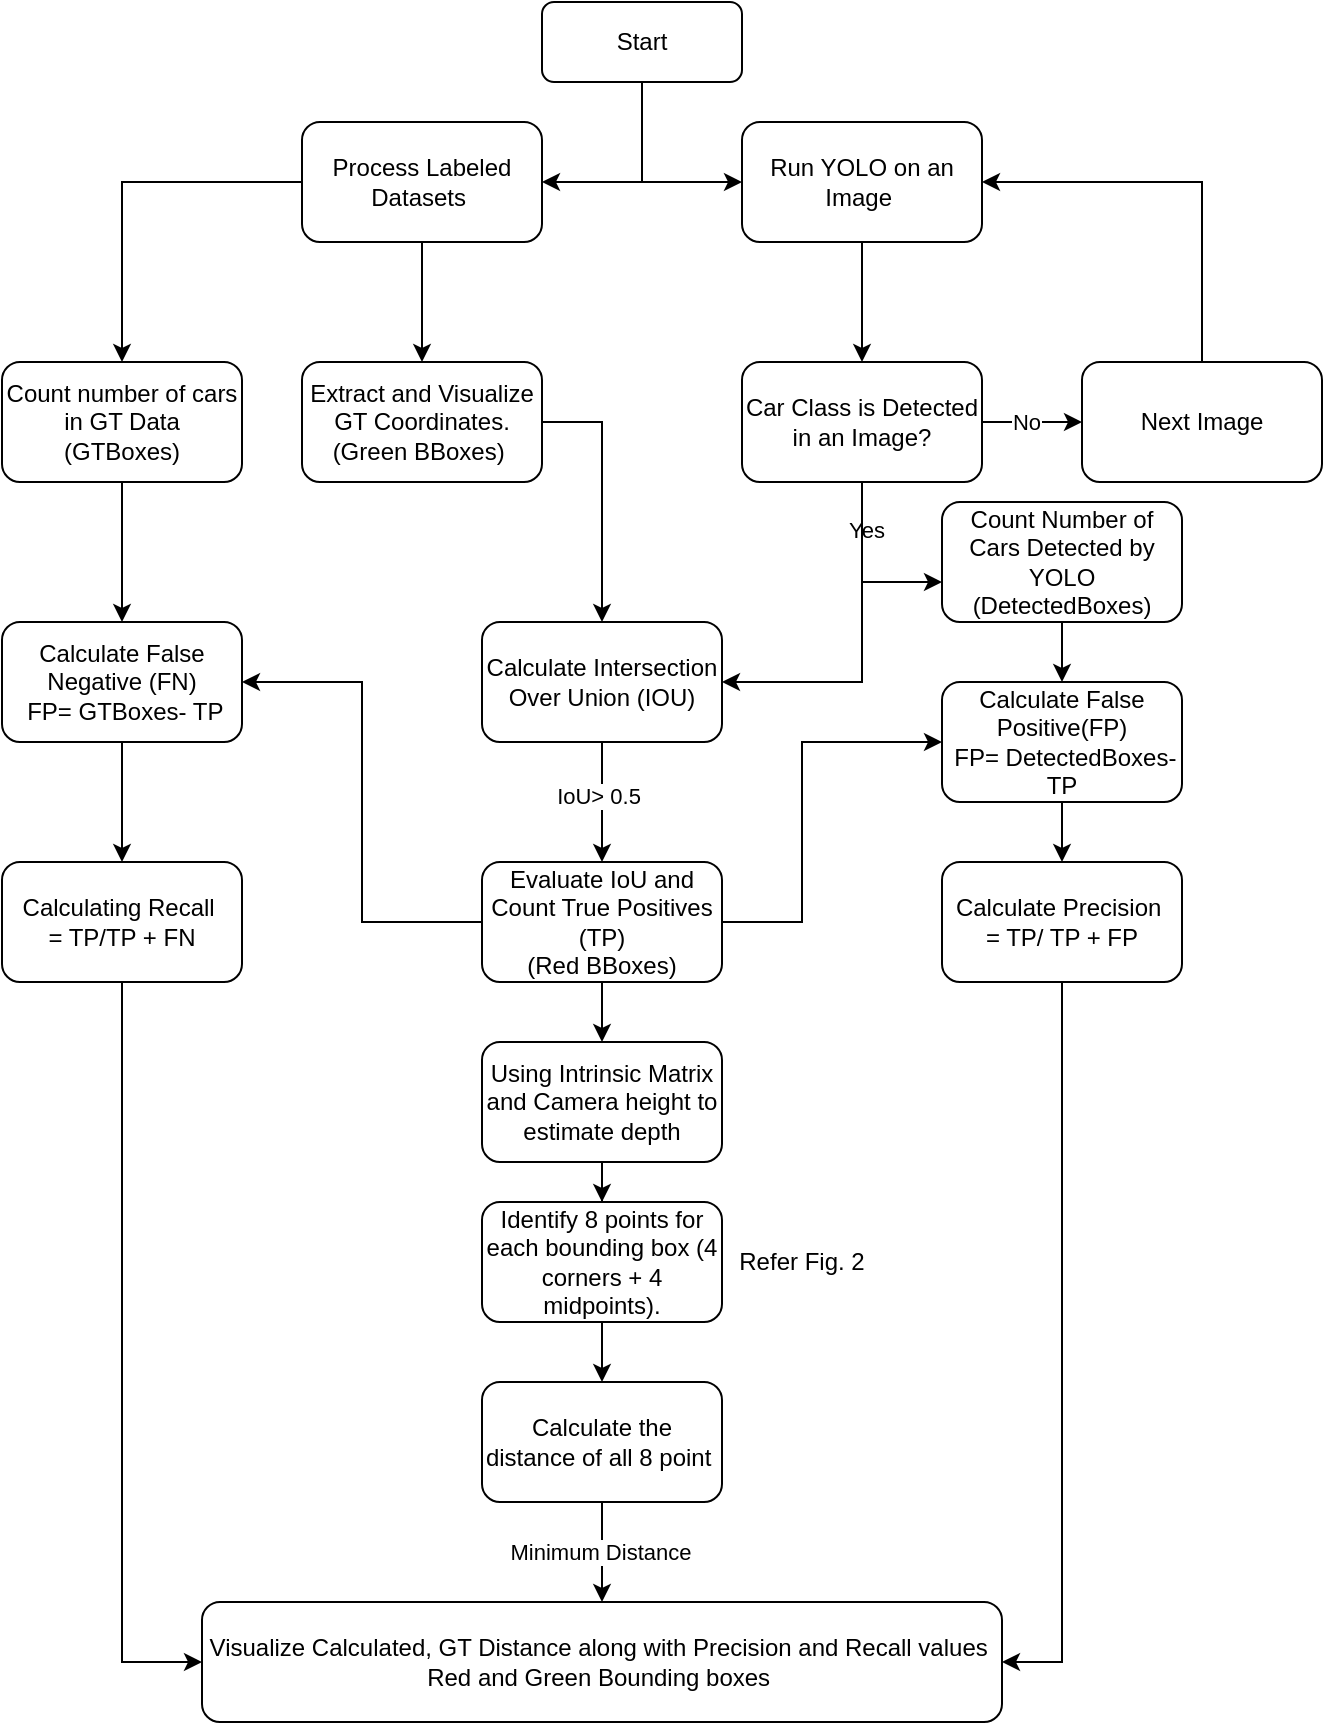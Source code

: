 <mxfile version="26.0.2">
  <diagram name="Page-1" id="iIS1LFro7bLH-GJZMT1k">
    <mxGraphModel dx="1434" dy="738" grid="1" gridSize="10" guides="1" tooltips="1" connect="1" arrows="1" fold="1" page="1" pageScale="1" pageWidth="827" pageHeight="1169" math="0" shadow="0">
      <root>
        <mxCell id="0" />
        <mxCell id="1" parent="0" />
        <mxCell id="0s8KUhowPci_GjtV0Qzg-10" style="edgeStyle=orthogonalEdgeStyle;rounded=0;orthogonalLoop=1;jettySize=auto;html=1;exitX=0.5;exitY=1;exitDx=0;exitDy=0;entryX=0;entryY=0.5;entryDx=0;entryDy=0;" edge="1" parent="1" source="0s8KUhowPci_GjtV0Qzg-1" target="0s8KUhowPci_GjtV0Qzg-3">
          <mxGeometry relative="1" as="geometry">
            <mxPoint x="400" y="140" as="targetPoint" />
          </mxGeometry>
        </mxCell>
        <mxCell id="0s8KUhowPci_GjtV0Qzg-1" value="Start" style="rounded=1;whiteSpace=wrap;html=1;" vertex="1" parent="1">
          <mxGeometry x="350" y="50" width="100" height="40" as="geometry" />
        </mxCell>
        <mxCell id="0s8KUhowPci_GjtV0Qzg-5" value="" style="edgeStyle=orthogonalEdgeStyle;rounded=0;orthogonalLoop=1;jettySize=auto;html=1;" edge="1" parent="1" source="0s8KUhowPci_GjtV0Qzg-2" target="0s8KUhowPci_GjtV0Qzg-4">
          <mxGeometry relative="1" as="geometry" />
        </mxCell>
        <mxCell id="0s8KUhowPci_GjtV0Qzg-20" value="" style="edgeStyle=orthogonalEdgeStyle;rounded=0;orthogonalLoop=1;jettySize=auto;html=1;" edge="1" parent="1" source="0s8KUhowPci_GjtV0Qzg-2" target="0s8KUhowPci_GjtV0Qzg-19">
          <mxGeometry relative="1" as="geometry" />
        </mxCell>
        <mxCell id="0s8KUhowPci_GjtV0Qzg-2" value="Process Labeled Datasets&amp;nbsp;" style="rounded=1;whiteSpace=wrap;html=1;" vertex="1" parent="1">
          <mxGeometry x="230" y="110" width="120" height="60" as="geometry" />
        </mxCell>
        <mxCell id="0s8KUhowPci_GjtV0Qzg-9" value="" style="edgeStyle=orthogonalEdgeStyle;rounded=0;orthogonalLoop=1;jettySize=auto;html=1;" edge="1" parent="1" source="0s8KUhowPci_GjtV0Qzg-3" target="0s8KUhowPci_GjtV0Qzg-8">
          <mxGeometry relative="1" as="geometry" />
        </mxCell>
        <mxCell id="0s8KUhowPci_GjtV0Qzg-3" value="Run YOLO on an Image&amp;nbsp;" style="rounded=1;whiteSpace=wrap;html=1;" vertex="1" parent="1">
          <mxGeometry x="450" y="110" width="120" height="60" as="geometry" />
        </mxCell>
        <mxCell id="0s8KUhowPci_GjtV0Qzg-34" style="edgeStyle=orthogonalEdgeStyle;rounded=0;orthogonalLoop=1;jettySize=auto;html=1;" edge="1" parent="1" source="0s8KUhowPci_GjtV0Qzg-4" target="0s8KUhowPci_GjtV0Qzg-32">
          <mxGeometry relative="1" as="geometry">
            <Array as="points">
              <mxPoint x="140" y="360" />
              <mxPoint x="140" y="360" />
            </Array>
          </mxGeometry>
        </mxCell>
        <mxCell id="0s8KUhowPci_GjtV0Qzg-4" value="Count number of cars in GT Data&lt;div&gt;(GTBoxes)&lt;/div&gt;" style="rounded=1;whiteSpace=wrap;html=1;" vertex="1" parent="1">
          <mxGeometry x="80" y="230" width="120" height="60" as="geometry" />
        </mxCell>
        <mxCell id="0s8KUhowPci_GjtV0Qzg-13" value="" style="edgeStyle=orthogonalEdgeStyle;rounded=0;orthogonalLoop=1;jettySize=auto;html=1;" edge="1" parent="1" source="0s8KUhowPci_GjtV0Qzg-8" target="0s8KUhowPci_GjtV0Qzg-12">
          <mxGeometry relative="1" as="geometry" />
        </mxCell>
        <mxCell id="0s8KUhowPci_GjtV0Qzg-18" value="No" style="edgeLabel;html=1;align=center;verticalAlign=middle;resizable=0;points=[];" vertex="1" connectable="0" parent="0s8KUhowPci_GjtV0Qzg-13">
          <mxGeometry x="-0.132" relative="1" as="geometry">
            <mxPoint as="offset" />
          </mxGeometry>
        </mxCell>
        <mxCell id="0s8KUhowPci_GjtV0Qzg-22" value="" style="edgeStyle=orthogonalEdgeStyle;rounded=0;orthogonalLoop=1;jettySize=auto;html=1;" edge="1" parent="1" source="0s8KUhowPci_GjtV0Qzg-8" target="0s8KUhowPci_GjtV0Qzg-21">
          <mxGeometry relative="1" as="geometry">
            <Array as="points">
              <mxPoint x="510" y="390" />
            </Array>
          </mxGeometry>
        </mxCell>
        <mxCell id="0s8KUhowPci_GjtV0Qzg-24" value="Yes" style="edgeLabel;html=1;align=center;verticalAlign=middle;resizable=0;points=[];" vertex="1" connectable="0" parent="0s8KUhowPci_GjtV0Qzg-22">
          <mxGeometry x="-0.715" y="2" relative="1" as="geometry">
            <mxPoint as="offset" />
          </mxGeometry>
        </mxCell>
        <mxCell id="0s8KUhowPci_GjtV0Qzg-26" value="" style="edgeStyle=orthogonalEdgeStyle;rounded=0;orthogonalLoop=1;jettySize=auto;html=1;" edge="1" parent="1" source="0s8KUhowPci_GjtV0Qzg-8" target="0s8KUhowPci_GjtV0Qzg-25">
          <mxGeometry relative="1" as="geometry">
            <Array as="points">
              <mxPoint x="510" y="340" />
              <mxPoint x="620" y="340" />
            </Array>
          </mxGeometry>
        </mxCell>
        <mxCell id="0s8KUhowPci_GjtV0Qzg-8" value="Car Class is Detected in an Image?" style="rounded=1;whiteSpace=wrap;html=1;" vertex="1" parent="1">
          <mxGeometry x="450" y="230" width="120" height="60" as="geometry" />
        </mxCell>
        <mxCell id="0s8KUhowPci_GjtV0Qzg-11" style="edgeStyle=orthogonalEdgeStyle;rounded=0;orthogonalLoop=1;jettySize=auto;html=1;entryX=1;entryY=0.5;entryDx=0;entryDy=0;" edge="1" parent="1" target="0s8KUhowPci_GjtV0Qzg-2">
          <mxGeometry relative="1" as="geometry">
            <mxPoint x="351" y="130" as="targetPoint" />
            <mxPoint x="400" y="140" as="sourcePoint" />
            <Array as="points">
              <mxPoint x="390" y="140" />
              <mxPoint x="390" y="140" />
            </Array>
          </mxGeometry>
        </mxCell>
        <mxCell id="0s8KUhowPci_GjtV0Qzg-15" value="" style="edgeStyle=orthogonalEdgeStyle;rounded=0;orthogonalLoop=1;jettySize=auto;html=1;entryX=1;entryY=0.5;entryDx=0;entryDy=0;exitX=0.5;exitY=0;exitDx=0;exitDy=0;" edge="1" parent="1" source="0s8KUhowPci_GjtV0Qzg-12" target="0s8KUhowPci_GjtV0Qzg-3">
          <mxGeometry relative="1" as="geometry">
            <mxPoint x="620.0" y="217.654" as="sourcePoint" />
            <mxPoint x="573.72" y="120" as="targetPoint" />
            <Array as="points">
              <mxPoint x="680" y="140" />
            </Array>
          </mxGeometry>
        </mxCell>
        <mxCell id="0s8KUhowPci_GjtV0Qzg-12" value="Next Image" style="rounded=1;whiteSpace=wrap;html=1;" vertex="1" parent="1">
          <mxGeometry x="620" y="230" width="120" height="60" as="geometry" />
        </mxCell>
        <mxCell id="0s8KUhowPci_GjtV0Qzg-23" style="edgeStyle=orthogonalEdgeStyle;rounded=0;orthogonalLoop=1;jettySize=auto;html=1;entryX=0.5;entryY=0;entryDx=0;entryDy=0;" edge="1" parent="1" source="0s8KUhowPci_GjtV0Qzg-19" target="0s8KUhowPci_GjtV0Qzg-21">
          <mxGeometry relative="1" as="geometry">
            <Array as="points">
              <mxPoint x="380" y="260" />
            </Array>
          </mxGeometry>
        </mxCell>
        <mxCell id="0s8KUhowPci_GjtV0Qzg-19" value="Extract and Visualize GT Coordinates.&lt;div&gt;(Green BBoxes)&amp;nbsp;&lt;/div&gt;" style="rounded=1;whiteSpace=wrap;html=1;" vertex="1" parent="1">
          <mxGeometry x="230" y="230" width="120" height="60" as="geometry" />
        </mxCell>
        <mxCell id="0s8KUhowPci_GjtV0Qzg-28" value="" style="edgeStyle=orthogonalEdgeStyle;rounded=0;orthogonalLoop=1;jettySize=auto;html=1;" edge="1" parent="1" source="0s8KUhowPci_GjtV0Qzg-21" target="0s8KUhowPci_GjtV0Qzg-27">
          <mxGeometry relative="1" as="geometry" />
        </mxCell>
        <mxCell id="0s8KUhowPci_GjtV0Qzg-44" value="IoU&amp;gt; 0.5" style="edgeLabel;html=1;align=center;verticalAlign=middle;resizable=0;points=[];" vertex="1" connectable="0" parent="0s8KUhowPci_GjtV0Qzg-28">
          <mxGeometry x="-0.1" y="-2" relative="1" as="geometry">
            <mxPoint as="offset" />
          </mxGeometry>
        </mxCell>
        <mxCell id="0s8KUhowPci_GjtV0Qzg-21" value="Calculate Intersection Over Union (IOU)" style="rounded=1;whiteSpace=wrap;html=1;" vertex="1" parent="1">
          <mxGeometry x="320" y="360" width="120" height="60" as="geometry" />
        </mxCell>
        <mxCell id="0s8KUhowPci_GjtV0Qzg-31" style="edgeStyle=orthogonalEdgeStyle;rounded=0;orthogonalLoop=1;jettySize=auto;html=1;entryX=0.5;entryY=0;entryDx=0;entryDy=0;" edge="1" parent="1" source="0s8KUhowPci_GjtV0Qzg-25" target="0s8KUhowPci_GjtV0Qzg-29">
          <mxGeometry relative="1" as="geometry" />
        </mxCell>
        <mxCell id="0s8KUhowPci_GjtV0Qzg-25" value="Count Number of Cars Detected by YOLO (DetectedBoxes)" style="rounded=1;whiteSpace=wrap;html=1;" vertex="1" parent="1">
          <mxGeometry x="550" y="300" width="120" height="60" as="geometry" />
        </mxCell>
        <mxCell id="0s8KUhowPci_GjtV0Qzg-30" value="" style="edgeStyle=orthogonalEdgeStyle;rounded=0;orthogonalLoop=1;jettySize=auto;html=1;entryX=0;entryY=0.5;entryDx=0;entryDy=0;" edge="1" parent="1" source="0s8KUhowPci_GjtV0Qzg-27" target="0s8KUhowPci_GjtV0Qzg-29">
          <mxGeometry relative="1" as="geometry">
            <Array as="points">
              <mxPoint x="480" y="510" />
              <mxPoint x="480" y="420" />
            </Array>
          </mxGeometry>
        </mxCell>
        <mxCell id="0s8KUhowPci_GjtV0Qzg-33" value="" style="edgeStyle=orthogonalEdgeStyle;rounded=0;orthogonalLoop=1;jettySize=auto;html=1;" edge="1" parent="1" source="0s8KUhowPci_GjtV0Qzg-27" target="0s8KUhowPci_GjtV0Qzg-32">
          <mxGeometry relative="1" as="geometry">
            <Array as="points">
              <mxPoint x="260" y="510" />
              <mxPoint x="260" y="390" />
            </Array>
          </mxGeometry>
        </mxCell>
        <mxCell id="0s8KUhowPci_GjtV0Qzg-41" value="" style="edgeStyle=orthogonalEdgeStyle;rounded=0;orthogonalLoop=1;jettySize=auto;html=1;" edge="1" parent="1" source="0s8KUhowPci_GjtV0Qzg-27" target="0s8KUhowPci_GjtV0Qzg-40">
          <mxGeometry relative="1" as="geometry" />
        </mxCell>
        <mxCell id="0s8KUhowPci_GjtV0Qzg-27" value="Evaluate IoU and Count True Positives (TP)&lt;br&gt;(Red BBoxes)" style="rounded=1;whiteSpace=wrap;html=1;" vertex="1" parent="1">
          <mxGeometry x="320" y="480" width="120" height="60" as="geometry" />
        </mxCell>
        <mxCell id="0s8KUhowPci_GjtV0Qzg-39" value="" style="edgeStyle=orthogonalEdgeStyle;rounded=0;orthogonalLoop=1;jettySize=auto;html=1;" edge="1" parent="1" source="0s8KUhowPci_GjtV0Qzg-29" target="0s8KUhowPci_GjtV0Qzg-38">
          <mxGeometry relative="1" as="geometry" />
        </mxCell>
        <mxCell id="0s8KUhowPci_GjtV0Qzg-29" value="Calculate False Positive(FP)&lt;div&gt;&amp;nbsp;FP= DetectedBoxes-TP&lt;/div&gt;" style="rounded=1;whiteSpace=wrap;html=1;" vertex="1" parent="1">
          <mxGeometry x="550" y="390" width="120" height="60" as="geometry" />
        </mxCell>
        <mxCell id="0s8KUhowPci_GjtV0Qzg-37" value="" style="edgeStyle=orthogonalEdgeStyle;rounded=0;orthogonalLoop=1;jettySize=auto;html=1;" edge="1" parent="1" source="0s8KUhowPci_GjtV0Qzg-32" target="0s8KUhowPci_GjtV0Qzg-36">
          <mxGeometry relative="1" as="geometry">
            <Array as="points">
              <mxPoint x="140" y="470" />
              <mxPoint x="140" y="470" />
            </Array>
          </mxGeometry>
        </mxCell>
        <mxCell id="0s8KUhowPci_GjtV0Qzg-32" value="Calculate False Negative (FN)&lt;div&gt;&amp;nbsp;FP= GTBoxes- TP&lt;/div&gt;" style="rounded=1;whiteSpace=wrap;html=1;" vertex="1" parent="1">
          <mxGeometry x="80" y="360" width="120" height="60" as="geometry" />
        </mxCell>
        <mxCell id="0s8KUhowPci_GjtV0Qzg-51" style="edgeStyle=orthogonalEdgeStyle;rounded=0;orthogonalLoop=1;jettySize=auto;html=1;exitX=0.5;exitY=1;exitDx=0;exitDy=0;" edge="1" parent="1" source="0s8KUhowPci_GjtV0Qzg-36" target="0s8KUhowPci_GjtV0Qzg-47">
          <mxGeometry relative="1" as="geometry">
            <Array as="points">
              <mxPoint x="140" y="880" />
            </Array>
          </mxGeometry>
        </mxCell>
        <mxCell id="0s8KUhowPci_GjtV0Qzg-36" value="Calculating Recall&amp;nbsp;&lt;br&gt;= TP/TP + FN" style="rounded=1;whiteSpace=wrap;html=1;" vertex="1" parent="1">
          <mxGeometry x="80" y="480" width="120" height="60" as="geometry" />
        </mxCell>
        <mxCell id="0s8KUhowPci_GjtV0Qzg-52" style="edgeStyle=orthogonalEdgeStyle;rounded=0;orthogonalLoop=1;jettySize=auto;html=1;exitX=0.5;exitY=1;exitDx=0;exitDy=0;entryX=1;entryY=0.5;entryDx=0;entryDy=0;" edge="1" parent="1" source="0s8KUhowPci_GjtV0Qzg-38" target="0s8KUhowPci_GjtV0Qzg-47">
          <mxGeometry relative="1" as="geometry" />
        </mxCell>
        <mxCell id="0s8KUhowPci_GjtV0Qzg-38" value="Calculate Precision&amp;nbsp;&lt;div&gt;= TP/ TP + FP&lt;/div&gt;" style="rounded=1;whiteSpace=wrap;html=1;" vertex="1" parent="1">
          <mxGeometry x="550" y="480" width="120" height="60" as="geometry" />
        </mxCell>
        <mxCell id="0s8KUhowPci_GjtV0Qzg-43" value="" style="edgeStyle=orthogonalEdgeStyle;rounded=0;orthogonalLoop=1;jettySize=auto;html=1;" edge="1" parent="1" source="0s8KUhowPci_GjtV0Qzg-40" target="0s8KUhowPci_GjtV0Qzg-42">
          <mxGeometry relative="1" as="geometry" />
        </mxCell>
        <mxCell id="0s8KUhowPci_GjtV0Qzg-40" value="Using Intrinsic Matrix and Camera height to estimate depth" style="rounded=1;whiteSpace=wrap;html=1;" vertex="1" parent="1">
          <mxGeometry x="320" y="570" width="120" height="60" as="geometry" />
        </mxCell>
        <mxCell id="0s8KUhowPci_GjtV0Qzg-46" value="" style="edgeStyle=orthogonalEdgeStyle;rounded=0;orthogonalLoop=1;jettySize=auto;html=1;" edge="1" parent="1" source="0s8KUhowPci_GjtV0Qzg-42" target="0s8KUhowPci_GjtV0Qzg-45">
          <mxGeometry relative="1" as="geometry" />
        </mxCell>
        <mxCell id="0s8KUhowPci_GjtV0Qzg-42" value="Identify 8 points for each bounding box (4 corners + 4 midpoints)." style="rounded=1;whiteSpace=wrap;html=1;" vertex="1" parent="1">
          <mxGeometry x="320" y="650" width="120" height="60" as="geometry" />
        </mxCell>
        <mxCell id="0s8KUhowPci_GjtV0Qzg-48" value="" style="edgeStyle=orthogonalEdgeStyle;rounded=0;orthogonalLoop=1;jettySize=auto;html=1;" edge="1" parent="1" source="0s8KUhowPci_GjtV0Qzg-45" target="0s8KUhowPci_GjtV0Qzg-47">
          <mxGeometry relative="1" as="geometry" />
        </mxCell>
        <mxCell id="0s8KUhowPci_GjtV0Qzg-49" value="Minimum Distance" style="edgeLabel;html=1;align=center;verticalAlign=middle;resizable=0;points=[];" vertex="1" connectable="0" parent="0s8KUhowPci_GjtV0Qzg-48">
          <mxGeometry y="-1" relative="1" as="geometry">
            <mxPoint as="offset" />
          </mxGeometry>
        </mxCell>
        <mxCell id="0s8KUhowPci_GjtV0Qzg-45" value="Calculate the distance of all 8 point&amp;nbsp;" style="rounded=1;whiteSpace=wrap;html=1;" vertex="1" parent="1">
          <mxGeometry x="320" y="740" width="120" height="60" as="geometry" />
        </mxCell>
        <mxCell id="0s8KUhowPci_GjtV0Qzg-47" value="Visualize Calculated, GT Distance along with Precision and Recall values&amp;nbsp;&lt;div&gt;Red and Green Bounding boxes&amp;nbsp;&lt;/div&gt;" style="rounded=1;whiteSpace=wrap;html=1;" vertex="1" parent="1">
          <mxGeometry x="180" y="850" width="400" height="60" as="geometry" />
        </mxCell>
        <mxCell id="0s8KUhowPci_GjtV0Qzg-50" value="Refer Fig. 2" style="text;html=1;align=center;verticalAlign=middle;whiteSpace=wrap;rounded=0;" vertex="1" parent="1">
          <mxGeometry x="440" y="665" width="80" height="30" as="geometry" />
        </mxCell>
      </root>
    </mxGraphModel>
  </diagram>
</mxfile>

